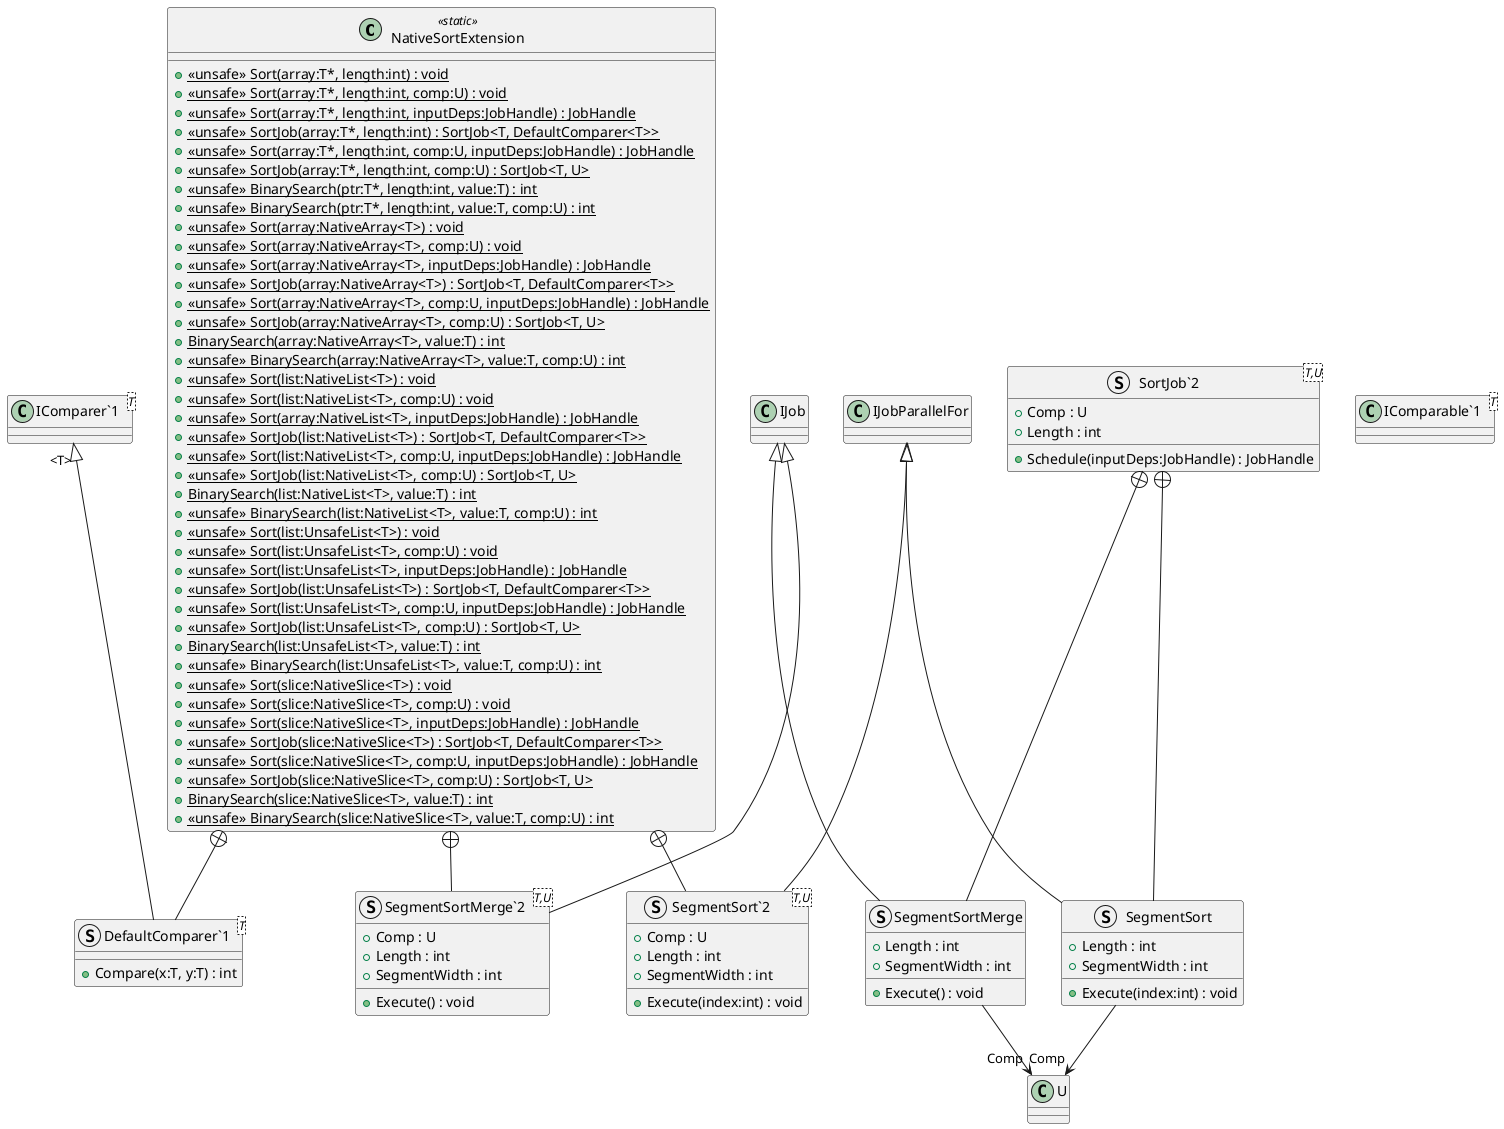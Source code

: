 @startuml
class NativeSortExtension <<static>> {
    + <<unsafe>> {static} Sort(array:T*, length:int) : void
    + <<unsafe>> {static} Sort(array:T*, length:int, comp:U) : void
    + <<unsafe>> {static} Sort(array:T*, length:int, inputDeps:JobHandle) : JobHandle
    + <<unsafe>> {static} SortJob(array:T*, length:int) : SortJob<T, DefaultComparer<T>>
    + <<unsafe>> {static} Sort(array:T*, length:int, comp:U, inputDeps:JobHandle) : JobHandle
    + <<unsafe>> {static} SortJob(array:T*, length:int, comp:U) : SortJob<T, U>
    + <<unsafe>> {static} BinarySearch(ptr:T*, length:int, value:T) : int
    + <<unsafe>> {static} BinarySearch(ptr:T*, length:int, value:T, comp:U) : int
    + <<unsafe>> {static} Sort(array:NativeArray<T>) : void
    + <<unsafe>> {static} Sort(array:NativeArray<T>, comp:U) : void
    + <<unsafe>> {static} Sort(array:NativeArray<T>, inputDeps:JobHandle) : JobHandle
    + <<unsafe>> {static} SortJob(array:NativeArray<T>) : SortJob<T, DefaultComparer<T>>
    + <<unsafe>> {static} Sort(array:NativeArray<T>, comp:U, inputDeps:JobHandle) : JobHandle
    + <<unsafe>> {static} SortJob(array:NativeArray<T>, comp:U) : SortJob<T, U>
    + {static} BinarySearch(array:NativeArray<T>, value:T) : int
    + <<unsafe>> {static} BinarySearch(array:NativeArray<T>, value:T, comp:U) : int
    + <<unsafe>> {static} Sort(list:NativeList<T>) : void
    + <<unsafe>> {static} Sort(list:NativeList<T>, comp:U) : void
    + <<unsafe>> {static} Sort(array:NativeList<T>, inputDeps:JobHandle) : JobHandle
    + <<unsafe>> {static} SortJob(list:NativeList<T>) : SortJob<T, DefaultComparer<T>>
    + <<unsafe>> {static} Sort(list:NativeList<T>, comp:U, inputDeps:JobHandle) : JobHandle
    + <<unsafe>> {static} SortJob(list:NativeList<T>, comp:U) : SortJob<T, U>
    + {static} BinarySearch(list:NativeList<T>, value:T) : int
    + <<unsafe>> {static} BinarySearch(list:NativeList<T>, value:T, comp:U) : int
    + <<unsafe>> {static} Sort(list:UnsafeList<T>) : void
    + <<unsafe>> {static} Sort(list:UnsafeList<T>, comp:U) : void
    + <<unsafe>> {static} Sort(list:UnsafeList<T>, inputDeps:JobHandle) : JobHandle
    + <<unsafe>> {static} SortJob(list:UnsafeList<T>) : SortJob<T, DefaultComparer<T>>
    + <<unsafe>> {static} Sort(list:UnsafeList<T>, comp:U, inputDeps:JobHandle) : JobHandle
    + <<unsafe>> {static} SortJob(list:UnsafeList<T>, comp:U) : SortJob<T, U>
    + {static} BinarySearch(list:UnsafeList<T>, value:T) : int
    + <<unsafe>> {static} BinarySearch(list:UnsafeList<T>, value:T, comp:U) : int
    + <<unsafe>> {static} Sort(slice:NativeSlice<T>) : void
    + <<unsafe>> {static} Sort(slice:NativeSlice<T>, comp:U) : void
    + <<unsafe>> {static} Sort(slice:NativeSlice<T>, inputDeps:JobHandle) : JobHandle
    + <<unsafe>> {static} SortJob(slice:NativeSlice<T>) : SortJob<T, DefaultComparer<T>>
    + <<unsafe>> {static} Sort(slice:NativeSlice<T>, comp:U, inputDeps:JobHandle) : JobHandle
    + <<unsafe>> {static} SortJob(slice:NativeSlice<T>, comp:U) : SortJob<T, U>
    + {static} BinarySearch(slice:NativeSlice<T>, value:T) : int
    + <<unsafe>> {static} BinarySearch(slice:NativeSlice<T>, value:T, comp:U) : int
}
struct "SortJob`2"<T,U> {
    + Comp : U
    + Length : int
    + Schedule(inputDeps:JobHandle) : JobHandle
}
struct "DefaultComparer`1"<T> {
    + Compare(x:T, y:T) : int
}
struct "SegmentSort`2"<T,U> {
    + Comp : U
    + Length : int
    + SegmentWidth : int
    + Execute(index:int) : void
}
struct "SegmentSortMerge`2"<T,U> {
    + Comp : U
    + Length : int
    + SegmentWidth : int
    + Execute() : void
}
class "IComparer`1"<T> {
}
struct SegmentSort {
    + Length : int
    + SegmentWidth : int
    + Execute(index:int) : void
}
struct SegmentSortMerge {
    + Length : int
    + SegmentWidth : int
    + Execute() : void
}
class "IComparable`1"<T> {
}
NativeSortExtension +-- "DefaultComparer`1"
"IComparer`1" "<T>" <|-- "DefaultComparer`1"
NativeSortExtension +-- "SegmentSort`2"
IJobParallelFor <|-- "SegmentSort`2"
NativeSortExtension +-- "SegmentSortMerge`2"
IJob <|-- "SegmentSortMerge`2"
"SortJob`2" +-- SegmentSort
IJobParallelFor <|-- SegmentSort
SegmentSort --> "Comp" U
"SortJob`2" +-- SegmentSortMerge
IJob <|-- SegmentSortMerge
SegmentSortMerge --> "Comp" U
@enduml
